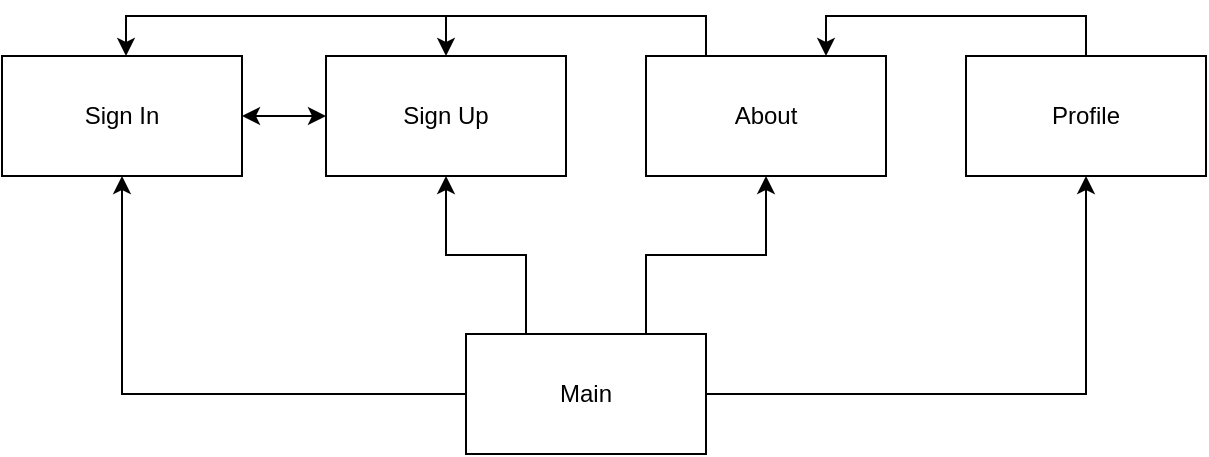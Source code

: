 <mxfile version="16.5.1" type="device"><diagram id="Bpl2EhoEOYldTsc2enKi" name="Страница 1"><mxGraphModel dx="760" dy="603" grid="1" gridSize="10" guides="1" tooltips="1" connect="1" arrows="1" fold="1" page="1" pageScale="1" pageWidth="1169" pageHeight="827" math="0" shadow="0"><root><mxCell id="0"/><mxCell id="1" parent="0"/><mxCell id="bUs2Ghz53BkVSxMP2WLr-7" style="edgeStyle=orthogonalEdgeStyle;rounded=0;orthogonalLoop=1;jettySize=auto;html=1;exitX=1;exitY=0.5;exitDx=0;exitDy=0;entryX=0;entryY=0.5;entryDx=0;entryDy=0;startArrow=classic;startFill=1;" edge="1" parent="1" source="bUs2Ghz53BkVSxMP2WLr-1" target="bUs2Ghz53BkVSxMP2WLr-2"><mxGeometry relative="1" as="geometry"/></mxCell><mxCell id="bUs2Ghz53BkVSxMP2WLr-1" value="Sign In" style="rounded=0;whiteSpace=wrap;html=1;" vertex="1" parent="1"><mxGeometry x="258" y="191" width="120" height="60" as="geometry"/></mxCell><mxCell id="bUs2Ghz53BkVSxMP2WLr-2" value="Sign Up" style="rounded=0;whiteSpace=wrap;html=1;" vertex="1" parent="1"><mxGeometry x="420" y="191" width="120" height="60" as="geometry"/></mxCell><mxCell id="bUs2Ghz53BkVSxMP2WLr-8" style="edgeStyle=orthogonalEdgeStyle;rounded=0;orthogonalLoop=1;jettySize=auto;html=1;exitX=0;exitY=0.5;exitDx=0;exitDy=0;entryX=0.5;entryY=1;entryDx=0;entryDy=0;startArrow=none;startFill=0;" edge="1" parent="1" source="bUs2Ghz53BkVSxMP2WLr-3" target="bUs2Ghz53BkVSxMP2WLr-1"><mxGeometry relative="1" as="geometry"/></mxCell><mxCell id="bUs2Ghz53BkVSxMP2WLr-9" style="edgeStyle=orthogonalEdgeStyle;rounded=0;orthogonalLoop=1;jettySize=auto;html=1;exitX=0.25;exitY=0;exitDx=0;exitDy=0;entryX=0.5;entryY=1;entryDx=0;entryDy=0;startArrow=none;startFill=0;" edge="1" parent="1" source="bUs2Ghz53BkVSxMP2WLr-3" target="bUs2Ghz53BkVSxMP2WLr-2"><mxGeometry relative="1" as="geometry"/></mxCell><mxCell id="bUs2Ghz53BkVSxMP2WLr-10" style="edgeStyle=orthogonalEdgeStyle;rounded=0;orthogonalLoop=1;jettySize=auto;html=1;exitX=0.75;exitY=0;exitDx=0;exitDy=0;entryX=0.5;entryY=1;entryDx=0;entryDy=0;startArrow=none;startFill=0;" edge="1" parent="1" source="bUs2Ghz53BkVSxMP2WLr-3" target="bUs2Ghz53BkVSxMP2WLr-4"><mxGeometry relative="1" as="geometry"/></mxCell><mxCell id="bUs2Ghz53BkVSxMP2WLr-11" style="edgeStyle=orthogonalEdgeStyle;rounded=0;orthogonalLoop=1;jettySize=auto;html=1;exitX=1;exitY=0.5;exitDx=0;exitDy=0;entryX=0.5;entryY=1;entryDx=0;entryDy=0;startArrow=none;startFill=0;" edge="1" parent="1" source="bUs2Ghz53BkVSxMP2WLr-3" target="bUs2Ghz53BkVSxMP2WLr-5"><mxGeometry relative="1" as="geometry"/></mxCell><mxCell id="bUs2Ghz53BkVSxMP2WLr-3" value="Main" style="rounded=0;whiteSpace=wrap;html=1;" vertex="1" parent="1"><mxGeometry x="490" y="330" width="120" height="60" as="geometry"/></mxCell><mxCell id="bUs2Ghz53BkVSxMP2WLr-12" style="edgeStyle=orthogonalEdgeStyle;rounded=0;orthogonalLoop=1;jettySize=auto;html=1;exitX=0.25;exitY=0;exitDx=0;exitDy=0;entryX=0.5;entryY=0;entryDx=0;entryDy=0;startArrow=none;startFill=0;" edge="1" parent="1" source="bUs2Ghz53BkVSxMP2WLr-4" target="bUs2Ghz53BkVSxMP2WLr-2"><mxGeometry relative="1" as="geometry"/></mxCell><mxCell id="bUs2Ghz53BkVSxMP2WLr-4" value="About" style="rounded=0;whiteSpace=wrap;html=1;" vertex="1" parent="1"><mxGeometry x="580" y="191" width="120" height="60" as="geometry"/></mxCell><mxCell id="bUs2Ghz53BkVSxMP2WLr-16" style="edgeStyle=orthogonalEdgeStyle;rounded=0;orthogonalLoop=1;jettySize=auto;html=1;exitX=0.5;exitY=0;exitDx=0;exitDy=0;entryX=0.75;entryY=0;entryDx=0;entryDy=0;startArrow=none;startFill=0;endArrow=classic;endFill=1;" edge="1" parent="1" source="bUs2Ghz53BkVSxMP2WLr-5" target="bUs2Ghz53BkVSxMP2WLr-4"><mxGeometry relative="1" as="geometry"/></mxCell><mxCell id="bUs2Ghz53BkVSxMP2WLr-5" value="Profile" style="rounded=0;whiteSpace=wrap;html=1;" vertex="1" parent="1"><mxGeometry x="740" y="191" width="120" height="60" as="geometry"/></mxCell><mxCell id="bUs2Ghz53BkVSxMP2WLr-14" value="" style="endArrow=none;html=1;rounded=0;startArrow=classic;startFill=1;" edge="1" parent="1"><mxGeometry width="50" height="50" relative="1" as="geometry"><mxPoint x="320" y="191" as="sourcePoint"/><mxPoint x="480" y="171" as="targetPoint"/><Array as="points"><mxPoint x="320" y="171"/><mxPoint x="400" y="171"/></Array></mxGeometry></mxCell></root></mxGraphModel></diagram></mxfile>
